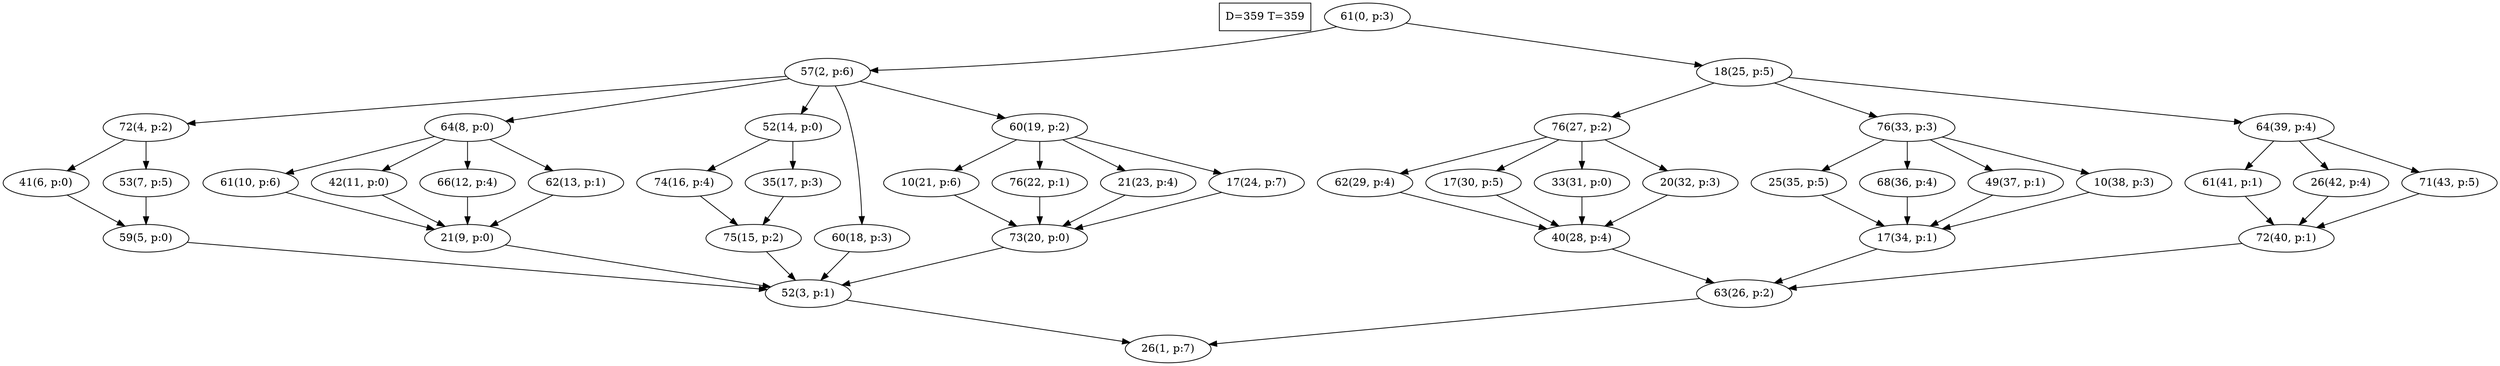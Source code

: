digraph Task {
i [shape=box, label="D=359 T=359"]; 
0 [label="61(0, p:3)"];
1 [label="26(1, p:7)"];
2 [label="57(2, p:6)"];
3 [label="52(3, p:1)"];
4 [label="72(4, p:2)"];
5 [label="59(5, p:0)"];
6 [label="41(6, p:0)"];
7 [label="53(7, p:5)"];
8 [label="64(8, p:0)"];
9 [label="21(9, p:0)"];
10 [label="61(10, p:6)"];
11 [label="42(11, p:0)"];
12 [label="66(12, p:4)"];
13 [label="62(13, p:1)"];
14 [label="52(14, p:0)"];
15 [label="75(15, p:2)"];
16 [label="74(16, p:4)"];
17 [label="35(17, p:3)"];
18 [label="60(18, p:3)"];
19 [label="60(19, p:2)"];
20 [label="73(20, p:0)"];
21 [label="10(21, p:6)"];
22 [label="76(22, p:1)"];
23 [label="21(23, p:4)"];
24 [label="17(24, p:7)"];
25 [label="18(25, p:5)"];
26 [label="63(26, p:2)"];
27 [label="76(27, p:2)"];
28 [label="40(28, p:4)"];
29 [label="62(29, p:4)"];
30 [label="17(30, p:5)"];
31 [label="33(31, p:0)"];
32 [label="20(32, p:3)"];
33 [label="76(33, p:3)"];
34 [label="17(34, p:1)"];
35 [label="25(35, p:5)"];
36 [label="68(36, p:4)"];
37 [label="49(37, p:1)"];
38 [label="10(38, p:3)"];
39 [label="64(39, p:4)"];
40 [label="72(40, p:1)"];
41 [label="61(41, p:1)"];
42 [label="26(42, p:4)"];
43 [label="71(43, p:5)"];
0 -> 2;
0 -> 25;
2 -> 4;
2 -> 8;
2 -> 14;
2 -> 18;
2 -> 19;
3 -> 1;
4 -> 6;
4 -> 7;
5 -> 3;
6 -> 5;
7 -> 5;
8 -> 10;
8 -> 11;
8 -> 12;
8 -> 13;
9 -> 3;
10 -> 9;
11 -> 9;
12 -> 9;
13 -> 9;
14 -> 16;
14 -> 17;
15 -> 3;
16 -> 15;
17 -> 15;
18 -> 3;
19 -> 21;
19 -> 22;
19 -> 23;
19 -> 24;
20 -> 3;
21 -> 20;
22 -> 20;
23 -> 20;
24 -> 20;
25 -> 27;
25 -> 33;
25 -> 39;
26 -> 1;
27 -> 29;
27 -> 30;
27 -> 31;
27 -> 32;
28 -> 26;
29 -> 28;
30 -> 28;
31 -> 28;
32 -> 28;
33 -> 35;
33 -> 36;
33 -> 37;
33 -> 38;
34 -> 26;
35 -> 34;
36 -> 34;
37 -> 34;
38 -> 34;
39 -> 41;
39 -> 42;
39 -> 43;
40 -> 26;
41 -> 40;
42 -> 40;
43 -> 40;
}